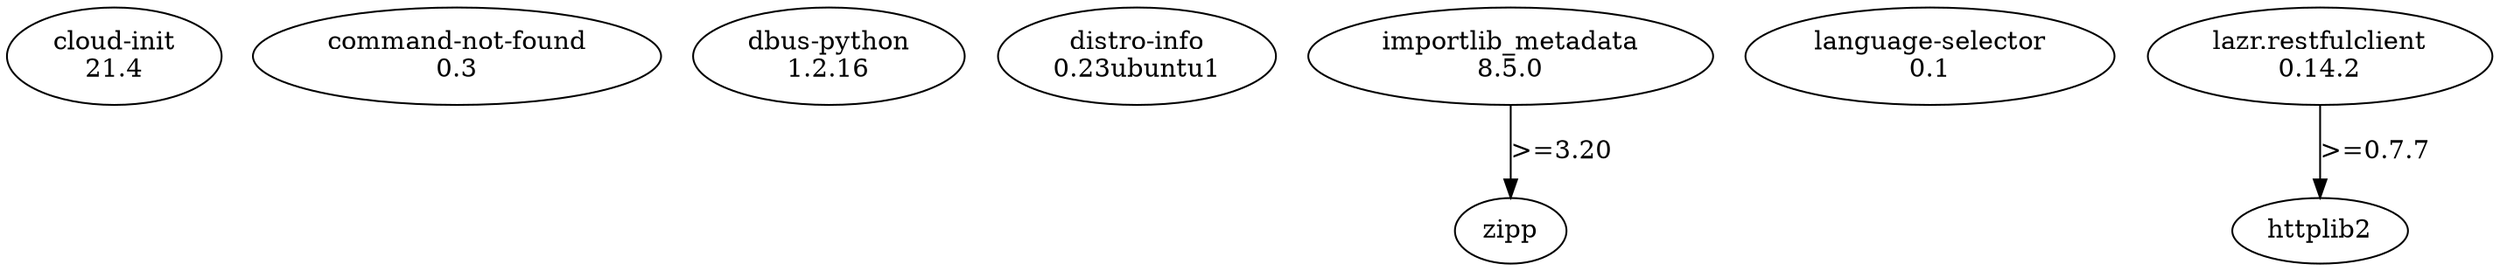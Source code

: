 digraph {
	"cloud-init" [label="cloud-init\n21.4"]
	"command-not-found" [label="command-not-found\n0.3"]
	"dbus-python" [label="dbus-python\n1.2.16"]
	"distro-info" [label="distro-info\n0.23ubuntu1"]
	"importlib-metadata" -> zipp [label=">=3.20"]
	"importlib-metadata" [label="importlib_metadata\n8.5.0"]
	"language-selector" [label="language-selector\n0.1"]
	"lazr-restfulclient" -> httplib2 [label=">=0.7.7"]
	"lazr-restfulclient" [label="lazr.restfulclient\n0.14.2"]
}
